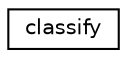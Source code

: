 digraph "Graphical Class Hierarchy"
{
  edge [fontname="Helvetica",fontsize="10",labelfontname="Helvetica",labelfontsize="10"];
  node [fontname="Helvetica",fontsize="10",shape=record];
  rankdir="LR";
  Node0 [label="classify",height=0.2,width=0.4,color="black", fillcolor="white", style="filled",URL="$d9/d43/classclassify.html"];
}
